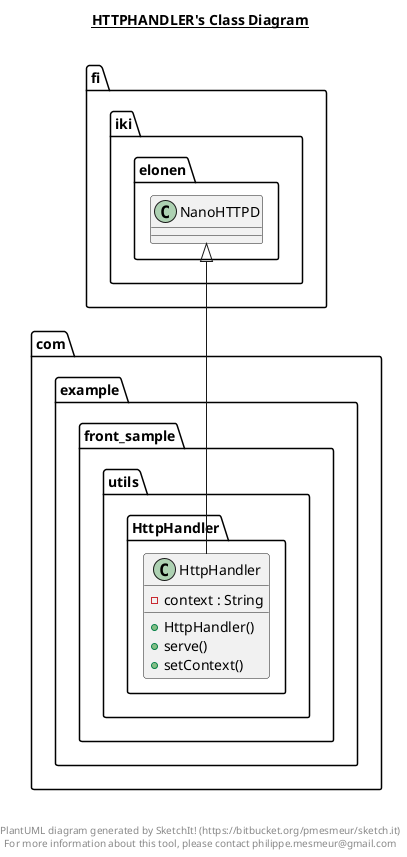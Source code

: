 @startuml

title __HTTPHANDLER's Class Diagram__\n

  namespace com.example.front_sample {
    namespace utils {
      namespace HttpHandler {
        class com.example.front_sample.utils.HttpHandler.HttpHandler {
            - context : String
            + HttpHandler()
            + serve()
            + setContext()
        }
      }
    }
  }
  

  com.example.front_sample.utils.HttpHandler.HttpHandler -up-|> fi.iki.elonen.NanoHTTPD


right footer


PlantUML diagram generated by SketchIt! (https://bitbucket.org/pmesmeur/sketch.it)
For more information about this tool, please contact philippe.mesmeur@gmail.com
endfooter

@enduml
